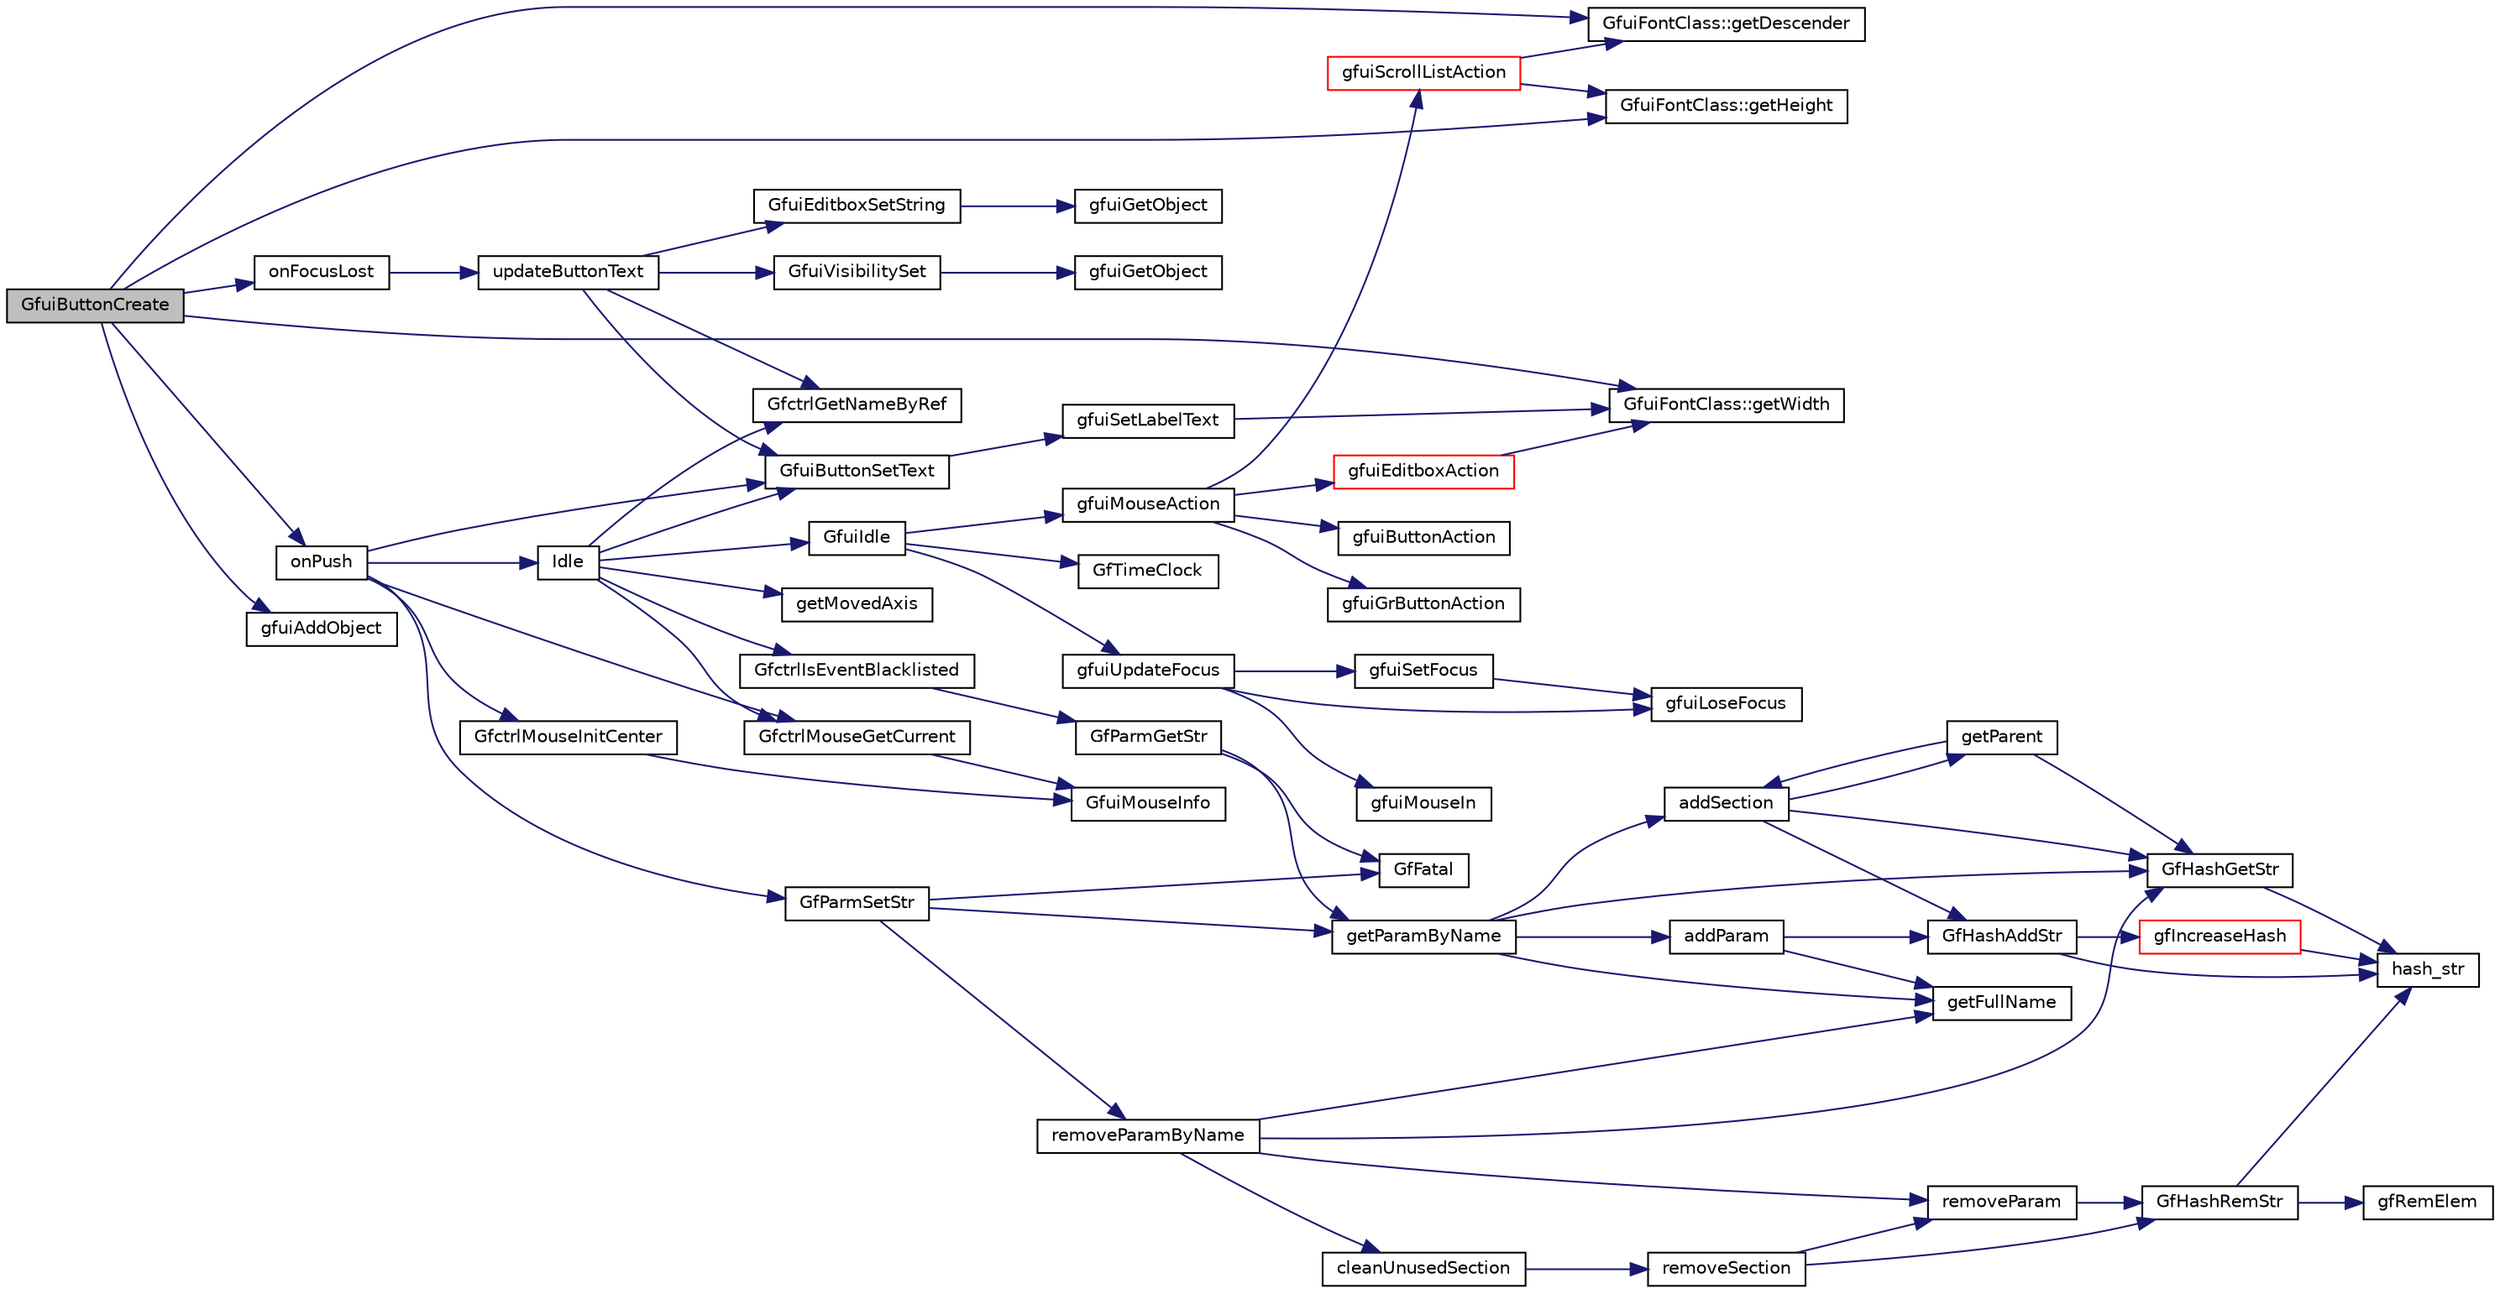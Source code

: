 digraph "GfuiButtonCreate"
{
  edge [fontname="Helvetica",fontsize="10",labelfontname="Helvetica",labelfontsize="10"];
  node [fontname="Helvetica",fontsize="10",shape=record];
  rankdir="LR";
  Node1 [label="GfuiButtonCreate",height=0.2,width=0.4,color="black", fillcolor="grey75", style="filled", fontcolor="black"];
  Node1 -> Node2 [color="midnightblue",fontsize="10",style="solid",fontname="Helvetica"];
  Node2 [label="onPush",height=0.2,width=0.4,color="black", fillcolor="white", style="filled",URL="$controlconfig_8cpp.html#a7f74cf9ff0daa4eb8a4b17bb40755683"];
  Node2 -> Node3 [color="midnightblue",fontsize="10",style="solid",fontname="Helvetica"];
  Node3 [label="GfuiButtonSetText",height=0.2,width=0.4,color="black", fillcolor="white", style="filled",URL="$group__gui.html#ga6cffbd411c8e21094c49eca5e4b41443",tooltip="Change the label of a button. "];
  Node3 -> Node4 [color="midnightblue",fontsize="10",style="solid",fontname="Helvetica"];
  Node4 [label="gfuiSetLabelText",height=0.2,width=0.4,color="black", fillcolor="white", style="filled",URL="$gui_8h.html#a2271d218f85c4fb52b2e10a4e8fba144"];
  Node4 -> Node5 [color="midnightblue",fontsize="10",style="solid",fontname="Helvetica"];
  Node5 [label="GfuiFontClass::getWidth",height=0.2,width=0.4,color="black", fillcolor="white", style="filled",URL="$class_gfui_font_class.html#a96fb79e144b166ac018613a77795b7d0"];
  Node2 -> Node6 [color="midnightblue",fontsize="10",style="solid",fontname="Helvetica"];
  Node6 [label="GfParmSetStr",height=0.2,width=0.4,color="black", fillcolor="white", style="filled",URL="$group__paramsdata.html#ga51e004417915417cc725baf7b384e9f2",tooltip="Set a string parameter in the parameter set handle. "];
  Node6 -> Node7 [color="midnightblue",fontsize="10",style="solid",fontname="Helvetica"];
  Node7 [label="GfFatal",height=0.2,width=0.4,color="black", fillcolor="white", style="filled",URL="$tgf_8h.html#a927c58e55400ef72e0e54548b26f973d"];
  Node6 -> Node8 [color="midnightblue",fontsize="10",style="solid",fontname="Helvetica"];
  Node8 [label="removeParamByName",height=0.2,width=0.4,color="black", fillcolor="white", style="filled",URL="$group__paramshelper.html#ga07cd5a316f56002cdd2e85fa66ed874d",tooltip="Helper function to remove a parameter with given name paramName. "];
  Node8 -> Node9 [color="midnightblue",fontsize="10",style="solid",fontname="Helvetica"];
  Node9 [label="GfHashGetStr",height=0.2,width=0.4,color="black", fillcolor="white", style="filled",URL="$group__hash.html#ga4e47f57400b95ab9b6fe918c123fdb26",tooltip="Get the user data associated with a string key. "];
  Node9 -> Node10 [color="midnightblue",fontsize="10",style="solid",fontname="Helvetica"];
  Node10 [label="hash_str",height=0.2,width=0.4,color="black", fillcolor="white", style="filled",URL="$hash_8cpp.html#a54816daefc845f0b3ade33c7243c6b71"];
  Node8 -> Node11 [color="midnightblue",fontsize="10",style="solid",fontname="Helvetica"];
  Node11 [label="getFullName",height=0.2,width=0.4,color="black", fillcolor="white", style="filled",URL="$group__paramshelper.html#gaf12253922391ef1139cd12f2a0ffa5ea",tooltip="Helper function to get the full name of a parameter (full name: \"sectionName/paramName\"). "];
  Node8 -> Node12 [color="midnightblue",fontsize="10",style="solid",fontname="Helvetica"];
  Node12 [label="removeParam",height=0.2,width=0.4,color="black", fillcolor="white", style="filled",URL="$group__paramshelper.html#ga927ac59c03ac010619f07922f6a63885",tooltip="Helper function to remove given parameter. "];
  Node12 -> Node13 [color="midnightblue",fontsize="10",style="solid",fontname="Helvetica"];
  Node13 [label="GfHashRemStr",height=0.2,width=0.4,color="black", fillcolor="white", style="filled",URL="$group__hash.html#gac3be5c7744cd56beaed1632489e56d7d",tooltip="Remove an element with a string key from a hash table. "];
  Node13 -> Node10 [color="midnightblue",fontsize="10",style="solid",fontname="Helvetica"];
  Node13 -> Node14 [color="midnightblue",fontsize="10",style="solid",fontname="Helvetica"];
  Node14 [label="gfRemElem",height=0.2,width=0.4,color="black", fillcolor="white", style="filled",URL="$hash_8cpp.html#ad7fbb4bb2471283e27a8104d62d88720",tooltip="Remove a table element. "];
  Node8 -> Node15 [color="midnightblue",fontsize="10",style="solid",fontname="Helvetica"];
  Node15 [label="cleanUnusedSection",height=0.2,width=0.4,color="black", fillcolor="white", style="filled",URL="$group__paramshelper.html#ga67fd375ef7918b4abb5e9fc348c5be20",tooltip="Helper function to clean up unused (empty) sections starting with given section. "];
  Node15 -> Node16 [color="midnightblue",fontsize="10",style="solid",fontname="Helvetica"];
  Node16 [label="removeSection",height=0.2,width=0.4,color="black", fillcolor="white", style="filled",URL="$group__paramshelper.html#gac51895ad01bc596f2891d7f1dce31a3b",tooltip="Helper function to remove a section and its contents (subsections, elements). "];
  Node16 -> Node13 [color="midnightblue",fontsize="10",style="solid",fontname="Helvetica"];
  Node16 -> Node12 [color="midnightblue",fontsize="10",style="solid",fontname="Helvetica"];
  Node6 -> Node17 [color="midnightblue",fontsize="10",style="solid",fontname="Helvetica"];
  Node17 [label="getParamByName",height=0.2,width=0.4,color="black", fillcolor="white", style="filled",URL="$group__paramshelper.html#gad76ca407ee6b618e69f80c80aa319d63",tooltip="Helper function to get (or create) a parameter by name. "];
  Node17 -> Node11 [color="midnightblue",fontsize="10",style="solid",fontname="Helvetica"];
  Node17 -> Node9 [color="midnightblue",fontsize="10",style="solid",fontname="Helvetica"];
  Node17 -> Node18 [color="midnightblue",fontsize="10",style="solid",fontname="Helvetica"];
  Node18 [label="addSection",height=0.2,width=0.4,color="black", fillcolor="white", style="filled",URL="$group__paramshelper.html#ga56946944d68598d938e65db86ce1221f",tooltip="Helper function to add a section to a parameter set. "];
  Node18 -> Node9 [color="midnightblue",fontsize="10",style="solid",fontname="Helvetica"];
  Node18 -> Node19 [color="midnightblue",fontsize="10",style="solid",fontname="Helvetica"];
  Node19 [label="getParent",height=0.2,width=0.4,color="black", fillcolor="white", style="filled",URL="$group__paramshelper.html#ga6d2007ad14ed22efb2237f09c9c2649a",tooltip="Helper function to get (or create if not found) parent section of section given in sectionName..."];
  Node19 -> Node9 [color="midnightblue",fontsize="10",style="solid",fontname="Helvetica"];
  Node19 -> Node18 [color="midnightblue",fontsize="10",style="solid",fontname="Helvetica"];
  Node18 -> Node20 [color="midnightblue",fontsize="10",style="solid",fontname="Helvetica"];
  Node20 [label="GfHashAddStr",height=0.2,width=0.4,color="black", fillcolor="white", style="filled",URL="$group__hash.html#gaa7a49ed4d630a0a86a829bd8f77f75f6",tooltip="Add an element with a string key to a hash table. "];
  Node20 -> Node21 [color="midnightblue",fontsize="10",style="solid",fontname="Helvetica"];
  Node21 [label="gfIncreaseHash",height=0.2,width=0.4,color="red", fillcolor="white", style="filled",URL="$hash_8cpp.html#a7089850595ee0480361e87214ffc7832",tooltip="Double the size of the hash table. "];
  Node21 -> Node10 [color="midnightblue",fontsize="10",style="solid",fontname="Helvetica"];
  Node20 -> Node10 [color="midnightblue",fontsize="10",style="solid",fontname="Helvetica"];
  Node17 -> Node22 [color="midnightblue",fontsize="10",style="solid",fontname="Helvetica"];
  Node22 [label="addParam",height=0.2,width=0.4,color="black", fillcolor="white", style="filled",URL="$group__paramshelper.html#gaf202744654cbc648b47479f30ccc3a8c",tooltip="Helper function to add parameter, does not check for duplicated name. "];
  Node22 -> Node11 [color="midnightblue",fontsize="10",style="solid",fontname="Helvetica"];
  Node22 -> Node20 [color="midnightblue",fontsize="10",style="solid",fontname="Helvetica"];
  Node2 -> Node23 [color="midnightblue",fontsize="10",style="solid",fontname="Helvetica"];
  Node23 [label="Idle",height=0.2,width=0.4,color="black", fillcolor="white", style="filled",URL="$controlconfig_8cpp.html#ae99357b751c6b47477890bcf61987720"];
  Node23 -> Node24 [color="midnightblue",fontsize="10",style="solid",fontname="Helvetica"];
  Node24 [label="GfctrlMouseGetCurrent",height=0.2,width=0.4,color="black", fillcolor="white", style="filled",URL="$group__ctrl.html#ga1d62005829c884e380b1ee201239ddc6",tooltip="Get the mouse current values. "];
  Node24 -> Node25 [color="midnightblue",fontsize="10",style="solid",fontname="Helvetica"];
  Node25 [label="GfuiMouseInfo",height=0.2,width=0.4,color="black", fillcolor="white", style="filled",URL="$group__gui.html#ga742f49d4d38c9d557fac937240f6ee75",tooltip="Get the mouse information (position and buttons) "];
  Node23 -> Node26 [color="midnightblue",fontsize="10",style="solid",fontname="Helvetica"];
  Node26 [label="GfuiIdle",height=0.2,width=0.4,color="black", fillcolor="white", style="filled",URL="$group__gui.html#ga37075d79253ce8fdfeb115c187cd1108",tooltip="Idle function for the GUI to be called during Idle loop of glut. "];
  Node26 -> Node27 [color="midnightblue",fontsize="10",style="solid",fontname="Helvetica"];
  Node27 [label="GfTimeClock",height=0.2,width=0.4,color="black", fillcolor="white", style="filled",URL="$os_8cpp.html#aa735d1d80d0c5f9b180b077193f32c3b",tooltip="Get the time in seconds. "];
  Node26 -> Node28 [color="midnightblue",fontsize="10",style="solid",fontname="Helvetica"];
  Node28 [label="gfuiUpdateFocus",height=0.2,width=0.4,color="black", fillcolor="white", style="filled",URL="$gui_8h.html#ad0ee648d27adf739342e6f8c351d535c"];
  Node28 -> Node29 [color="midnightblue",fontsize="10",style="solid",fontname="Helvetica"];
  Node29 [label="gfuiMouseIn",height=0.2,width=0.4,color="black", fillcolor="white", style="filled",URL="$guiobject_8cpp.html#ad50c175636e40eea115ee1a2eed30f27"];
  Node28 -> Node30 [color="midnightblue",fontsize="10",style="solid",fontname="Helvetica"];
  Node30 [label="gfuiLoseFocus",height=0.2,width=0.4,color="black", fillcolor="white", style="filled",URL="$guiobject_8cpp.html#aa0d7dd7b8f3d0a46e8ab2dbf065a4883"];
  Node28 -> Node31 [color="midnightblue",fontsize="10",style="solid",fontname="Helvetica"];
  Node31 [label="gfuiSetFocus",height=0.2,width=0.4,color="black", fillcolor="white", style="filled",URL="$guiobject_8cpp.html#ac468a6961dd70cef1876c627cd49d848"];
  Node31 -> Node30 [color="midnightblue",fontsize="10",style="solid",fontname="Helvetica"];
  Node26 -> Node32 [color="midnightblue",fontsize="10",style="solid",fontname="Helvetica"];
  Node32 [label="gfuiMouseAction",height=0.2,width=0.4,color="black", fillcolor="white", style="filled",URL="$gui_8h.html#a5de9cfcd87c95cb51a4c11ba331dff32"];
  Node32 -> Node33 [color="midnightblue",fontsize="10",style="solid",fontname="Helvetica"];
  Node33 [label="gfuiButtonAction",height=0.2,width=0.4,color="black", fillcolor="white", style="filled",URL="$gui_8h.html#acbff699f340f518cee9cf0a46ef04d9a"];
  Node32 -> Node34 [color="midnightblue",fontsize="10",style="solid",fontname="Helvetica"];
  Node34 [label="gfuiGrButtonAction",height=0.2,width=0.4,color="black", fillcolor="white", style="filled",URL="$gui_8h.html#afcc1260e1bb0c7c027f60bb59391c10f"];
  Node32 -> Node35 [color="midnightblue",fontsize="10",style="solid",fontname="Helvetica"];
  Node35 [label="gfuiScrollListAction",height=0.2,width=0.4,color="red", fillcolor="white", style="filled",URL="$gui_8h.html#a89189f7001b7f5ab6267b81818e7a1f9"];
  Node35 -> Node36 [color="midnightblue",fontsize="10",style="solid",fontname="Helvetica"];
  Node36 [label="GfuiFontClass::getDescender",height=0.2,width=0.4,color="black", fillcolor="white", style="filled",URL="$class_gfui_font_class.html#a9285866cfaa26f2db416dec244ede542"];
  Node35 -> Node37 [color="midnightblue",fontsize="10",style="solid",fontname="Helvetica"];
  Node37 [label="GfuiFontClass::getHeight",height=0.2,width=0.4,color="black", fillcolor="white", style="filled",URL="$class_gfui_font_class.html#af7a8622b16d9d8321fa6bcf5a23352a9"];
  Node32 -> Node38 [color="midnightblue",fontsize="10",style="solid",fontname="Helvetica"];
  Node38 [label="gfuiEditboxAction",height=0.2,width=0.4,color="red", fillcolor="white", style="filled",URL="$gui_8h.html#a595507a7cb5f4a9bb07c6032ffeca39c"];
  Node38 -> Node5 [color="midnightblue",fontsize="10",style="solid",fontname="Helvetica"];
  Node23 -> Node39 [color="midnightblue",fontsize="10",style="solid",fontname="Helvetica"];
  Node39 [label="GfctrlGetNameByRef",height=0.2,width=0.4,color="black", fillcolor="white", style="filled",URL="$group__ctrl.html#gaa442694772535f7f366b2a5f15e052fb",tooltip="Get a control name by its reference. "];
  Node23 -> Node3 [color="midnightblue",fontsize="10",style="solid",fontname="Helvetica"];
  Node23 -> Node40 [color="midnightblue",fontsize="10",style="solid",fontname="Helvetica"];
  Node40 [label="GfctrlIsEventBlacklisted",height=0.2,width=0.4,color="black", fillcolor="white", style="filled",URL="$group__ctrl.html#gab2fe4386619758238672dd29c32890e8",tooltip="Check if given event is blacklisted (used for buttons or axis which fire a button AND move event)..."];
  Node40 -> Node41 [color="midnightblue",fontsize="10",style="solid",fontname="Helvetica"];
  Node41 [label="GfParmGetStr",height=0.2,width=0.4,color="black", fillcolor="white", style="filled",URL="$group__paramsdata.html#gaa37bfd1fabd03d24fd50812c2330fa12",tooltip="Get a string parameter from the parameter set handle. "];
  Node41 -> Node7 [color="midnightblue",fontsize="10",style="solid",fontname="Helvetica"];
  Node41 -> Node17 [color="midnightblue",fontsize="10",style="solid",fontname="Helvetica"];
  Node23 -> Node42 [color="midnightblue",fontsize="10",style="solid",fontname="Helvetica"];
  Node42 [label="getMovedAxis",height=0.2,width=0.4,color="black", fillcolor="white", style="filled",URL="$controlconfig_8cpp.html#a4e8236f52a235b9fa491726461f4cddb"];
  Node2 -> Node43 [color="midnightblue",fontsize="10",style="solid",fontname="Helvetica"];
  Node43 [label="GfctrlMouseInitCenter",height=0.2,width=0.4,color="black", fillcolor="white", style="filled",URL="$group__ctrl.html#gad5a55fde0e50ffa232a202ec252eaf66",tooltip="Get the reference position. "];
  Node43 -> Node25 [color="midnightblue",fontsize="10",style="solid",fontname="Helvetica"];
  Node2 -> Node24 [color="midnightblue",fontsize="10",style="solid",fontname="Helvetica"];
  Node1 -> Node44 [color="midnightblue",fontsize="10",style="solid",fontname="Helvetica"];
  Node44 [label="onFocusLost",height=0.2,width=0.4,color="black", fillcolor="white", style="filled",URL="$controlconfig_8cpp.html#a59cfe754e770f29c0f4e9c4d52201f83"];
  Node44 -> Node45 [color="midnightblue",fontsize="10",style="solid",fontname="Helvetica"];
  Node45 [label="updateButtonText",height=0.2,width=0.4,color="black", fillcolor="white", style="filled",URL="$controlconfig_8cpp.html#af959d86b3d6a7b6190fb8bdddbf29cf7"];
  Node45 -> Node39 [color="midnightblue",fontsize="10",style="solid",fontname="Helvetica"];
  Node45 -> Node3 [color="midnightblue",fontsize="10",style="solid",fontname="Helvetica"];
  Node45 -> Node46 [color="midnightblue",fontsize="10",style="solid",fontname="Helvetica"];
  Node46 [label="GfuiEditboxSetString",height=0.2,width=0.4,color="black", fillcolor="white", style="filled",URL="$group__gui.html#ga7e769622dd66806a6bc7a6bb2e8e0c25",tooltip="Set a new string. "];
  Node46 -> Node47 [color="midnightblue",fontsize="10",style="solid",fontname="Helvetica"];
  Node47 [label="gfuiGetObject",height=0.2,width=0.4,color="black", fillcolor="white", style="filled",URL="$gui_8h.html#a0ea204358545cb934b0d6427e49ce2a6"];
  Node45 -> Node48 [color="midnightblue",fontsize="10",style="solid",fontname="Helvetica"];
  Node48 [label="GfuiVisibilitySet",height=0.2,width=0.4,color="black", fillcolor="white", style="filled",URL="$group__gui.html#ga54cdf60d97666c43dd2a16e4647a8309",tooltip="Set/unset the visibility attribute of an object. "];
  Node48 -> Node49 [color="midnightblue",fontsize="10",style="solid",fontname="Helvetica"];
  Node49 [label="gfuiGetObject",height=0.2,width=0.4,color="black", fillcolor="white", style="filled",URL="$guiobject_8cpp.html#a0ea204358545cb934b0d6427e49ce2a6"];
  Node1 -> Node5 [color="midnightblue",fontsize="10",style="solid",fontname="Helvetica"];
  Node1 -> Node36 [color="midnightblue",fontsize="10",style="solid",fontname="Helvetica"];
  Node1 -> Node37 [color="midnightblue",fontsize="10",style="solid",fontname="Helvetica"];
  Node1 -> Node50 [color="midnightblue",fontsize="10",style="solid",fontname="Helvetica"];
  Node50 [label="gfuiAddObject",height=0.2,width=0.4,color="black", fillcolor="white", style="filled",URL="$gui_8h.html#a94c49170d91c9d6978d7f4405d9ea064"];
}

